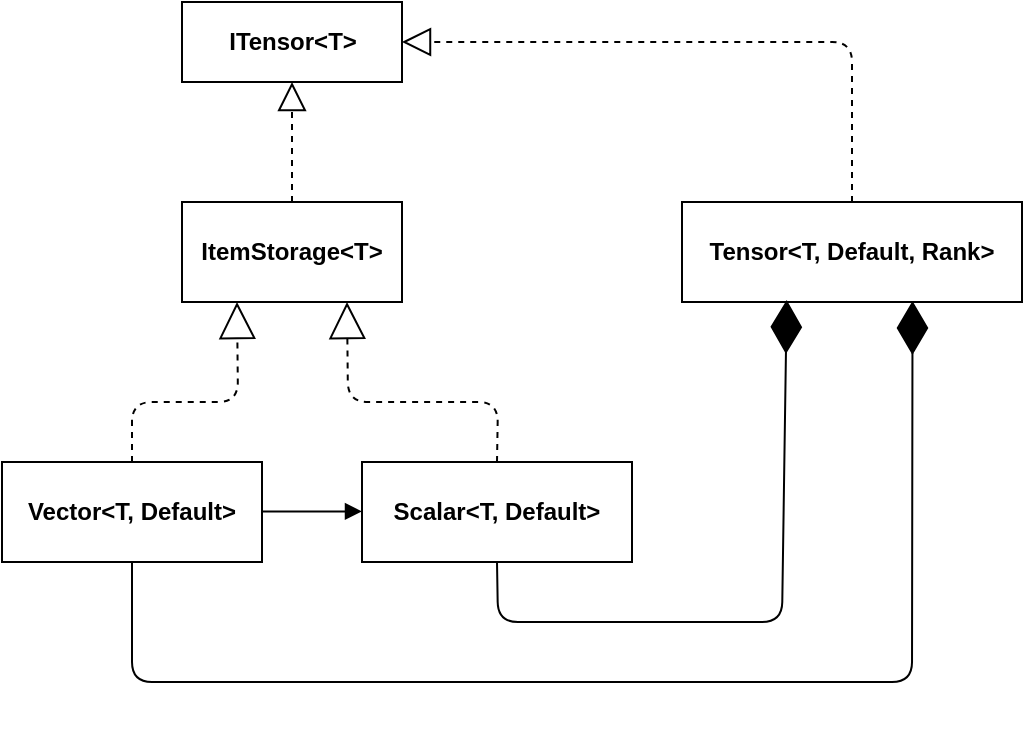 <mxfile version="15.3.2" type="google"><diagram id="mUs77Wr5pAuCmJoAeTU9" name="Page-1"><mxGraphModel dx="785" dy="419" grid="1" gridSize="10" guides="1" tooltips="1" connect="1" arrows="1" fold="1" page="1" pageScale="1" pageWidth="827" pageHeight="1169" math="0" shadow="0"><root><mxCell id="0"/><mxCell id="1" parent="0"/><mxCell id="q68Wpd2wo5k4pokrHRR5-1" value="&lt;b&gt;ITensor&amp;lt;T&amp;gt;&lt;/b&gt;" style="html=1;" vertex="1" parent="1"><mxGeometry x="240" y="250" width="110" height="40" as="geometry"/></mxCell><mxCell id="q68Wpd2wo5k4pokrHRR5-2" value="&lt;p style=&quot;margin: 0px ; margin-top: 4px ; text-align: center&quot;&gt;&lt;br&gt;&lt;b&gt;ItemStorage&amp;lt;T&amp;gt;&lt;/b&gt;&lt;/p&gt;" style="verticalAlign=top;align=left;overflow=fill;fontSize=12;fontFamily=Helvetica;html=1;" vertex="1" parent="1"><mxGeometry x="240" y="350" width="110" height="50" as="geometry"/></mxCell><mxCell id="q68Wpd2wo5k4pokrHRR5-3" value="&lt;p style=&quot;margin: 0px ; margin-top: 4px ; text-align: center&quot;&gt;&lt;br&gt;&lt;b&gt;Tensor&amp;lt;T, Default, Rank&amp;gt;&lt;/b&gt;&lt;/p&gt;" style="verticalAlign=top;align=left;overflow=fill;fontSize=12;fontFamily=Helvetica;html=1;" vertex="1" parent="1"><mxGeometry x="490" y="350" width="170" height="50" as="geometry"/></mxCell><mxCell id="q68Wpd2wo5k4pokrHRR5-4" value="&lt;p style=&quot;margin: 0px ; margin-top: 4px ; text-align: center&quot;&gt;&lt;br&gt;&lt;b&gt;Scalar&amp;lt;T, Default&amp;gt;&lt;/b&gt;&lt;/p&gt;" style="verticalAlign=top;align=left;overflow=fill;fontSize=12;fontFamily=Helvetica;html=1;" vertex="1" parent="1"><mxGeometry x="330" y="480" width="135" height="50" as="geometry"/></mxCell><mxCell id="q68Wpd2wo5k4pokrHRR5-5" value="&lt;p style=&quot;margin: 0px ; margin-top: 4px ; text-align: center&quot;&gt;&lt;br&gt;&lt;b&gt;Vector&amp;lt;T, Default&amp;gt;&lt;/b&gt;&lt;/p&gt;" style="verticalAlign=top;align=left;overflow=fill;fontSize=12;fontFamily=Helvetica;html=1;" vertex="1" parent="1"><mxGeometry x="150" y="480" width="130" height="50" as="geometry"/></mxCell><mxCell id="q68Wpd2wo5k4pokrHRR5-6" value="" style="endArrow=block;dashed=1;endFill=0;endSize=12;html=1;entryX=0.5;entryY=1;entryDx=0;entryDy=0;exitX=0.5;exitY=0;exitDx=0;exitDy=0;" edge="1" parent="1" source="q68Wpd2wo5k4pokrHRR5-2" target="q68Wpd2wo5k4pokrHRR5-1"><mxGeometry width="160" relative="1" as="geometry"><mxPoint x="295" y="338" as="sourcePoint"/><mxPoint x="500" y="390" as="targetPoint"/></mxGeometry></mxCell><mxCell id="q68Wpd2wo5k4pokrHRR5-7" value="" style="endArrow=block;endSize=16;endFill=0;html=1;exitX=0.5;exitY=0;exitDx=0;exitDy=0;entryX=0.25;entryY=1;entryDx=0;entryDy=0;dashed=1;" edge="1" parent="1" source="q68Wpd2wo5k4pokrHRR5-5" target="q68Wpd2wo5k4pokrHRR5-2"><mxGeometry width="160" relative="1" as="geometry"><mxPoint x="340" y="390" as="sourcePoint"/><mxPoint x="500" y="390" as="targetPoint"/><Array as="points"><mxPoint x="215" y="450"/><mxPoint x="268" y="450"/></Array></mxGeometry></mxCell><mxCell id="q68Wpd2wo5k4pokrHRR5-8" value="" style="endArrow=block;endSize=16;endFill=0;html=1;exitX=0.5;exitY=0;exitDx=0;exitDy=0;entryX=0.75;entryY=1;entryDx=0;entryDy=0;dashed=1;" edge="1" parent="1" source="q68Wpd2wo5k4pokrHRR5-4" target="q68Wpd2wo5k4pokrHRR5-2"><mxGeometry width="160" relative="1" as="geometry"><mxPoint x="340" y="390" as="sourcePoint"/><mxPoint x="500" y="390" as="targetPoint"/><Array as="points"><mxPoint x="398" y="450"/><mxPoint x="323" y="450"/></Array></mxGeometry></mxCell><mxCell id="q68Wpd2wo5k4pokrHRR5-9" value="" style="endArrow=block;dashed=1;endFill=0;endSize=12;html=1;entryX=1;entryY=0.5;entryDx=0;entryDy=0;exitX=0.5;exitY=0;exitDx=0;exitDy=0;" edge="1" parent="1" source="q68Wpd2wo5k4pokrHRR5-3" target="q68Wpd2wo5k4pokrHRR5-1"><mxGeometry width="160" relative="1" as="geometry"><mxPoint x="520" y="450" as="sourcePoint"/><mxPoint x="500" y="390" as="targetPoint"/><Array as="points"><mxPoint x="575" y="270"/></Array></mxGeometry></mxCell><mxCell id="q68Wpd2wo5k4pokrHRR5-10" value="" style="endArrow=block;endFill=1;html=1;edgeStyle=orthogonalEdgeStyle;align=left;verticalAlign=top;" edge="1" parent="1"><mxGeometry x="-1" relative="1" as="geometry"><mxPoint x="280" y="504.71" as="sourcePoint"/><mxPoint x="330" y="504.71" as="targetPoint"/></mxGeometry></mxCell><mxCell id="q68Wpd2wo5k4pokrHRR5-12" value="" style="endArrow=diamondThin;endFill=1;endSize=24;html=1;entryX=0.308;entryY=0.98;entryDx=0;entryDy=0;entryPerimeter=0;exitX=0.5;exitY=1;exitDx=0;exitDy=0;" edge="1" parent="1" source="q68Wpd2wo5k4pokrHRR5-4" target="q68Wpd2wo5k4pokrHRR5-3"><mxGeometry width="160" relative="1" as="geometry"><mxPoint x="502" y="510" as="sourcePoint"/><mxPoint x="500" y="390" as="targetPoint"/><Array as="points"><mxPoint x="398" y="560"/><mxPoint x="540" y="560"/></Array></mxGeometry></mxCell><mxCell id="q68Wpd2wo5k4pokrHRR5-13" value="" style="endArrow=diamondThin;endFill=1;endSize=24;html=1;entryX=0.678;entryY=0.991;entryDx=0;entryDy=0;entryPerimeter=0;exitX=0.5;exitY=1;exitDx=0;exitDy=0;" edge="1" parent="1" source="q68Wpd2wo5k4pokrHRR5-5" target="q68Wpd2wo5k4pokrHRR5-3"><mxGeometry width="160" relative="1" as="geometry"><mxPoint x="610" y="520" as="sourcePoint"/><mxPoint x="551" y="390" as="targetPoint"/><Array as="points"><mxPoint x="215" y="590"/><mxPoint x="605" y="590"/></Array></mxGeometry></mxCell></root></mxGraphModel></diagram></mxfile>